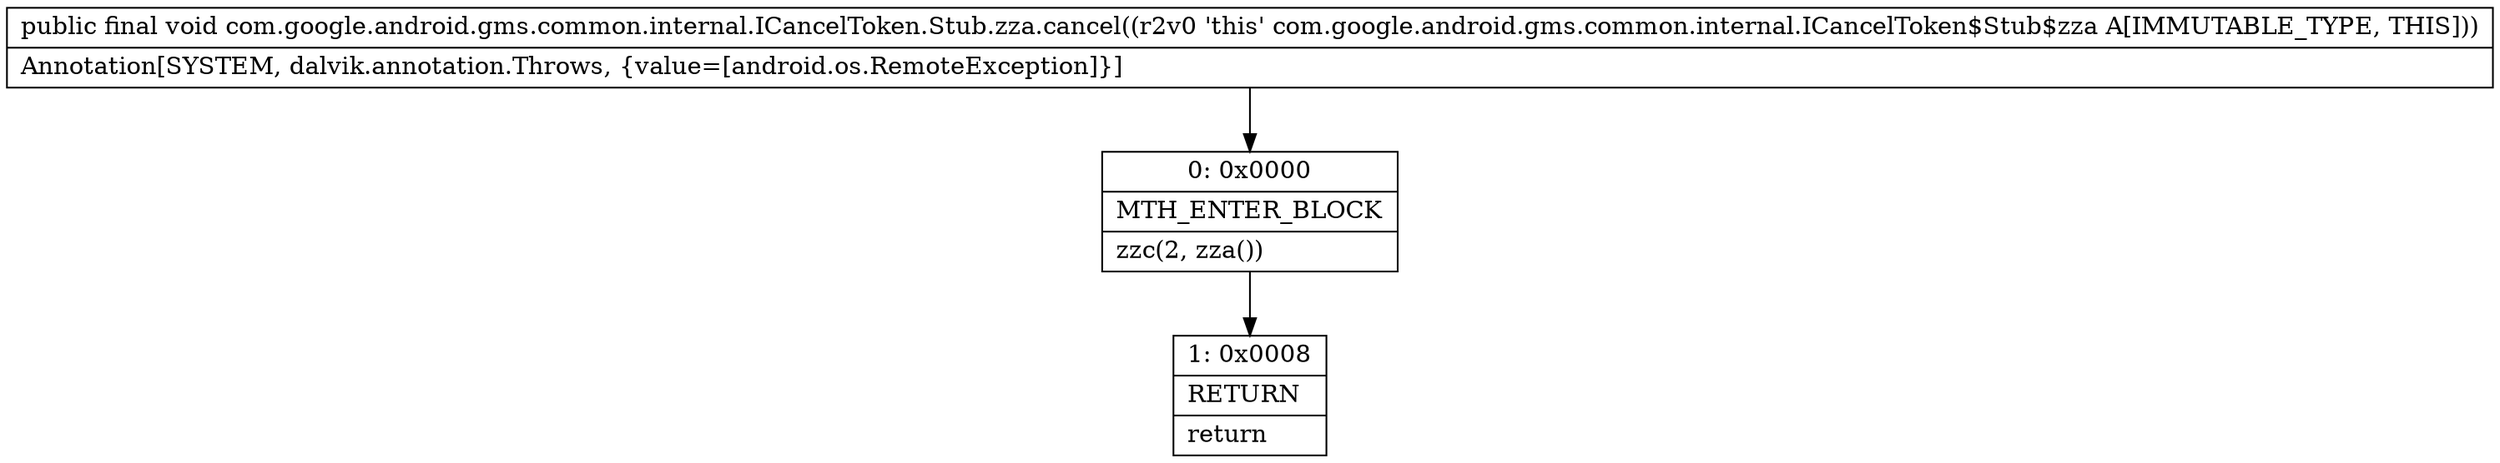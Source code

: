 digraph "CFG forcom.google.android.gms.common.internal.ICancelToken.Stub.zza.cancel()V" {
Node_0 [shape=record,label="{0\:\ 0x0000|MTH_ENTER_BLOCK\l|zzc(2, zza())\l}"];
Node_1 [shape=record,label="{1\:\ 0x0008|RETURN\l|return\l}"];
MethodNode[shape=record,label="{public final void com.google.android.gms.common.internal.ICancelToken.Stub.zza.cancel((r2v0 'this' com.google.android.gms.common.internal.ICancelToken$Stub$zza A[IMMUTABLE_TYPE, THIS]))  | Annotation[SYSTEM, dalvik.annotation.Throws, \{value=[android.os.RemoteException]\}]\l}"];
MethodNode -> Node_0;
Node_0 -> Node_1;
}

